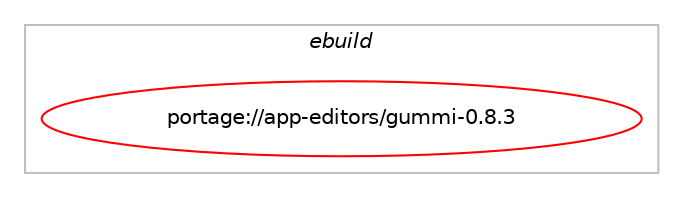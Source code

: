 digraph prolog {

# *************
# Graph options
# *************

newrank=true;
concentrate=true;
compound=true;
graph [rankdir=LR,fontname=Helvetica,fontsize=10,ranksep=1.5];#, ranksep=2.5, nodesep=0.2];
edge  [arrowhead=vee];
node  [fontname=Helvetica,fontsize=10];

# **********
# The ebuild
# **********

subgraph cluster_leftcol {
color=gray;
label=<<i>ebuild</i>>;
id [label="portage://app-editors/gummi-0.8.3", color=red, width=4, href="../app-editors/gummi-0.8.3.svg"];
}

# ****************
# The dependencies
# ****************

subgraph cluster_midcol {
color=gray;
label=<<i>dependencies</i>>;
subgraph cluster_compile {
fillcolor="#eeeeee";
style=filled;
label=<<i>compile</i>>;
# *** BEGIN UNKNOWN DEPENDENCY TYPE (TODO) ***
# id -> equal(package_dependency(portage://app-editors/gummi-0.8.3,install,no,app-text,gtkspell,none,[,,],[slot(3)],[]))
# *** END UNKNOWN DEPENDENCY TYPE (TODO) ***

# *** BEGIN UNKNOWN DEPENDENCY TYPE (TODO) ***
# id -> equal(package_dependency(portage://app-editors/gummi-0.8.3,install,no,app-text,poppler,none,[,,],[],[use(enable(cairo),none)]))
# *** END UNKNOWN DEPENDENCY TYPE (TODO) ***

# *** BEGIN UNKNOWN DEPENDENCY TYPE (TODO) ***
# id -> equal(package_dependency(portage://app-editors/gummi-0.8.3,install,no,dev-libs,glib,none,[,,],[slot(2)],[]))
# *** END UNKNOWN DEPENDENCY TYPE (TODO) ***

# *** BEGIN UNKNOWN DEPENDENCY TYPE (TODO) ***
# id -> equal(package_dependency(portage://app-editors/gummi-0.8.3,install,no,dev-texlive,texlive-latex,none,[,,],[],[]))
# *** END UNKNOWN DEPENDENCY TYPE (TODO) ***

# *** BEGIN UNKNOWN DEPENDENCY TYPE (TODO) ***
# id -> equal(package_dependency(portage://app-editors/gummi-0.8.3,install,no,dev-texlive,texlive-latexextra,none,[,,],[],[]))
# *** END UNKNOWN DEPENDENCY TYPE (TODO) ***

# *** BEGIN UNKNOWN DEPENDENCY TYPE (TODO) ***
# id -> equal(package_dependency(portage://app-editors/gummi-0.8.3,install,no,x11-libs,gtk+,none,[,,],[slot(3)],[]))
# *** END UNKNOWN DEPENDENCY TYPE (TODO) ***

# *** BEGIN UNKNOWN DEPENDENCY TYPE (TODO) ***
# id -> equal(package_dependency(portage://app-editors/gummi-0.8.3,install,no,x11-libs,gtksourceview,none,[,,],[slot(3.0)],[]))
# *** END UNKNOWN DEPENDENCY TYPE (TODO) ***

# *** BEGIN UNKNOWN DEPENDENCY TYPE (TODO) ***
# id -> equal(package_dependency(portage://app-editors/gummi-0.8.3,install,no,x11-libs,pango,none,[,,],[],[]))
# *** END UNKNOWN DEPENDENCY TYPE (TODO) ***

}
subgraph cluster_compileandrun {
fillcolor="#eeeeee";
style=filled;
label=<<i>compile and run</i>>;
}
subgraph cluster_run {
fillcolor="#eeeeee";
style=filled;
label=<<i>run</i>>;
# *** BEGIN UNKNOWN DEPENDENCY TYPE (TODO) ***
# id -> equal(package_dependency(portage://app-editors/gummi-0.8.3,run,no,app-text,gtkspell,none,[,,],[slot(3)],[]))
# *** END UNKNOWN DEPENDENCY TYPE (TODO) ***

# *** BEGIN UNKNOWN DEPENDENCY TYPE (TODO) ***
# id -> equal(package_dependency(portage://app-editors/gummi-0.8.3,run,no,app-text,poppler,none,[,,],[],[use(enable(cairo),none)]))
# *** END UNKNOWN DEPENDENCY TYPE (TODO) ***

# *** BEGIN UNKNOWN DEPENDENCY TYPE (TODO) ***
# id -> equal(package_dependency(portage://app-editors/gummi-0.8.3,run,no,dev-libs,glib,none,[,,],[slot(2)],[]))
# *** END UNKNOWN DEPENDENCY TYPE (TODO) ***

# *** BEGIN UNKNOWN DEPENDENCY TYPE (TODO) ***
# id -> equal(package_dependency(portage://app-editors/gummi-0.8.3,run,no,dev-texlive,texlive-latex,none,[,,],[],[]))
# *** END UNKNOWN DEPENDENCY TYPE (TODO) ***

# *** BEGIN UNKNOWN DEPENDENCY TYPE (TODO) ***
# id -> equal(package_dependency(portage://app-editors/gummi-0.8.3,run,no,dev-texlive,texlive-latexextra,none,[,,],[],[]))
# *** END UNKNOWN DEPENDENCY TYPE (TODO) ***

# *** BEGIN UNKNOWN DEPENDENCY TYPE (TODO) ***
# id -> equal(package_dependency(portage://app-editors/gummi-0.8.3,run,no,x11-libs,gtk+,none,[,,],[slot(3)],[]))
# *** END UNKNOWN DEPENDENCY TYPE (TODO) ***

# *** BEGIN UNKNOWN DEPENDENCY TYPE (TODO) ***
# id -> equal(package_dependency(portage://app-editors/gummi-0.8.3,run,no,x11-libs,gtksourceview,none,[,,],[slot(3.0)],[]))
# *** END UNKNOWN DEPENDENCY TYPE (TODO) ***

# *** BEGIN UNKNOWN DEPENDENCY TYPE (TODO) ***
# id -> equal(package_dependency(portage://app-editors/gummi-0.8.3,run,no,x11-libs,pango,none,[,,],[],[]))
# *** END UNKNOWN DEPENDENCY TYPE (TODO) ***

}
}

# **************
# The candidates
# **************

subgraph cluster_choices {
rank=same;
color=gray;
label=<<i>candidates</i>>;

}

}
